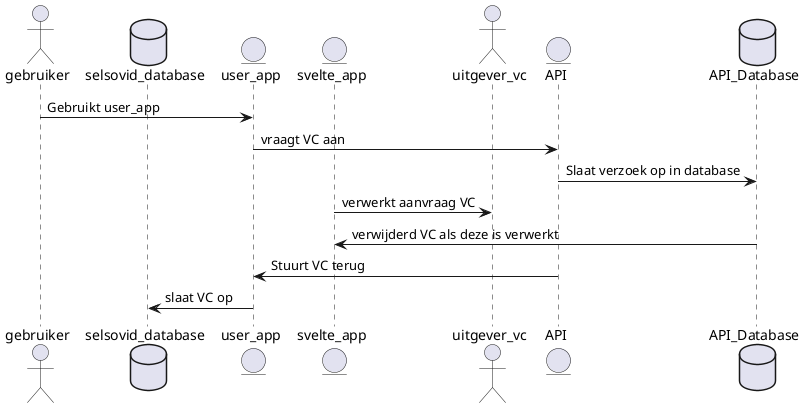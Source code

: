 @startuml sequence diagram
actor gebruiker
database selsovid_database
entity user_app

entity svelte_app

actor uitgever_vc

entity API

database API_Database

gebruiker -> user_app :  Gebruikt user_app
user_app -> API : vraagt VC aan
API -> API_Database : Slaat verzoek op in database
svelte_app -> uitgever_vc : verwerkt aanvraag VC
API_Database-> svelte_app : verwijderd VC als deze is verwerkt
API -> user_app : Stuurt VC terug 
user_app-> selsovid_database : slaat VC op

@enduml